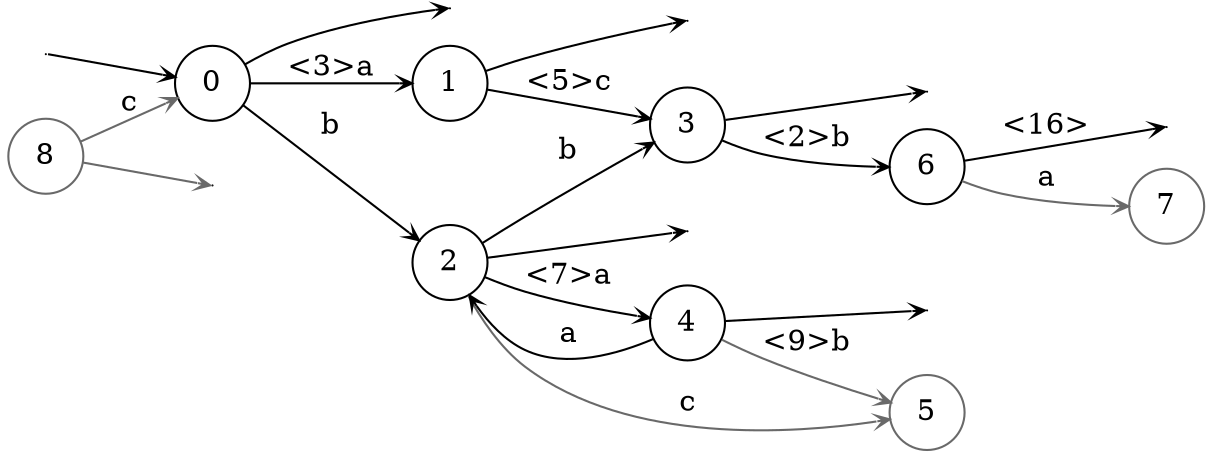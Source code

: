 digraph
{
  vcsn_context = "[abc]? → ℤ"
  rankdir = LR
  edge [arrowhead = vee, arrowsize = .6]
  {
    node [shape = point, width = 0]
    I0
    F0
    F1
    F2
    F3
    F4
    F6
    F8
  }
  {
    node [shape = circle, style = rounded, width = 0.5]
    0
    1
    2
    3
    4
    5 [color = DimGray]
    6
    7 [color = DimGray]
    8 [color = DimGray]
  }
  I0 -> 0
  0 -> F0
  0 -> 1 [label = "<3>a"]
  0 -> 2 [label = "b"]
  1 -> F1
  1 -> 3 [label = "<5>c"]
  2 -> F2
  2 -> 3 [label = "b"]
  2 -> 4 [label = "<7>a"]
  2 -> 5 [label = "c", color = DimGray]
  3 -> F3
  3 -> 6 [label = "<2>b"]
  4 -> F4
  4 -> 2 [label = "a"]
  4 -> 5 [label = "<9>b", color = DimGray]
  6 -> F6 [label = "<16>"]
  6 -> 7 [label = "a", color = DimGray]
  8 -> F8 [color = DimGray]
  8 -> 0 [label = "c", color = DimGray]
}